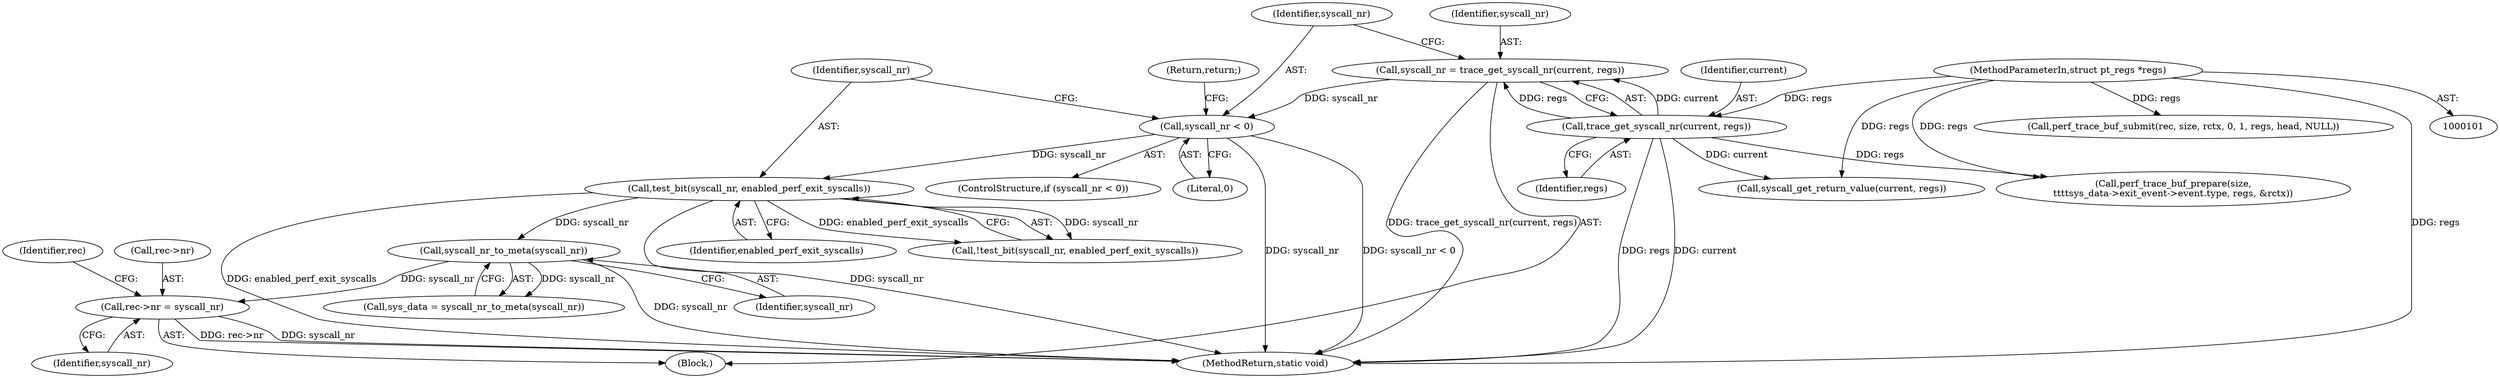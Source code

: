 digraph "0_linux_086ba77a6db00ed858ff07451bedee197df868c9_2@pointer" {
"1000183" [label="(Call,rec->nr = syscall_nr)"];
"1000130" [label="(Call,syscall_nr_to_meta(syscall_nr))"];
"1000124" [label="(Call,test_bit(syscall_nr, enabled_perf_exit_syscalls))"];
"1000118" [label="(Call,syscall_nr < 0)"];
"1000112" [label="(Call,syscall_nr = trace_get_syscall_nr(current, regs))"];
"1000114" [label="(Call,trace_get_syscall_nr(current, regs))"];
"1000103" [label="(MethodParameterIn,struct pt_regs *regs)"];
"1000112" [label="(Call,syscall_nr = trace_get_syscall_nr(current, regs))"];
"1000183" [label="(Call,rec->nr = syscall_nr)"];
"1000195" [label="(Call,perf_trace_buf_submit(rec, size, rctx, 0, 1, regs, head, NULL))"];
"1000113" [label="(Identifier,syscall_nr)"];
"1000116" [label="(Identifier,regs)"];
"1000114" [label="(Call,trace_get_syscall_nr(current, regs))"];
"1000126" [label="(Identifier,enabled_perf_exit_syscalls)"];
"1000118" [label="(Call,syscall_nr < 0)"];
"1000192" [label="(Call,syscall_get_return_value(current, regs))"];
"1000125" [label="(Identifier,syscall_nr)"];
"1000187" [label="(Identifier,syscall_nr)"];
"1000128" [label="(Call,sys_data = syscall_nr_to_meta(syscall_nr))"];
"1000103" [label="(MethodParameterIn,struct pt_regs *regs)"];
"1000131" [label="(Identifier,syscall_nr)"];
"1000190" [label="(Identifier,rec)"];
"1000115" [label="(Identifier,current)"];
"1000167" [label="(Call,perf_trace_buf_prepare(size,\n\t\t\t\tsys_data->exit_event->event.type, regs, &rctx))"];
"1000121" [label="(Return,return;)"];
"1000105" [label="(Block,)"];
"1000204" [label="(MethodReturn,static void)"];
"1000130" [label="(Call,syscall_nr_to_meta(syscall_nr))"];
"1000123" [label="(Call,!test_bit(syscall_nr, enabled_perf_exit_syscalls))"];
"1000184" [label="(Call,rec->nr)"];
"1000124" [label="(Call,test_bit(syscall_nr, enabled_perf_exit_syscalls))"];
"1000117" [label="(ControlStructure,if (syscall_nr < 0))"];
"1000120" [label="(Literal,0)"];
"1000119" [label="(Identifier,syscall_nr)"];
"1000183" -> "1000105"  [label="AST: "];
"1000183" -> "1000187"  [label="CFG: "];
"1000184" -> "1000183"  [label="AST: "];
"1000187" -> "1000183"  [label="AST: "];
"1000190" -> "1000183"  [label="CFG: "];
"1000183" -> "1000204"  [label="DDG: syscall_nr"];
"1000183" -> "1000204"  [label="DDG: rec->nr"];
"1000130" -> "1000183"  [label="DDG: syscall_nr"];
"1000130" -> "1000128"  [label="AST: "];
"1000130" -> "1000131"  [label="CFG: "];
"1000131" -> "1000130"  [label="AST: "];
"1000128" -> "1000130"  [label="CFG: "];
"1000130" -> "1000204"  [label="DDG: syscall_nr"];
"1000130" -> "1000128"  [label="DDG: syscall_nr"];
"1000124" -> "1000130"  [label="DDG: syscall_nr"];
"1000124" -> "1000123"  [label="AST: "];
"1000124" -> "1000126"  [label="CFG: "];
"1000125" -> "1000124"  [label="AST: "];
"1000126" -> "1000124"  [label="AST: "];
"1000123" -> "1000124"  [label="CFG: "];
"1000124" -> "1000204"  [label="DDG: enabled_perf_exit_syscalls"];
"1000124" -> "1000204"  [label="DDG: syscall_nr"];
"1000124" -> "1000123"  [label="DDG: syscall_nr"];
"1000124" -> "1000123"  [label="DDG: enabled_perf_exit_syscalls"];
"1000118" -> "1000124"  [label="DDG: syscall_nr"];
"1000118" -> "1000117"  [label="AST: "];
"1000118" -> "1000120"  [label="CFG: "];
"1000119" -> "1000118"  [label="AST: "];
"1000120" -> "1000118"  [label="AST: "];
"1000121" -> "1000118"  [label="CFG: "];
"1000125" -> "1000118"  [label="CFG: "];
"1000118" -> "1000204"  [label="DDG: syscall_nr < 0"];
"1000118" -> "1000204"  [label="DDG: syscall_nr"];
"1000112" -> "1000118"  [label="DDG: syscall_nr"];
"1000112" -> "1000105"  [label="AST: "];
"1000112" -> "1000114"  [label="CFG: "];
"1000113" -> "1000112"  [label="AST: "];
"1000114" -> "1000112"  [label="AST: "];
"1000119" -> "1000112"  [label="CFG: "];
"1000112" -> "1000204"  [label="DDG: trace_get_syscall_nr(current, regs)"];
"1000114" -> "1000112"  [label="DDG: current"];
"1000114" -> "1000112"  [label="DDG: regs"];
"1000114" -> "1000116"  [label="CFG: "];
"1000115" -> "1000114"  [label="AST: "];
"1000116" -> "1000114"  [label="AST: "];
"1000114" -> "1000204"  [label="DDG: current"];
"1000114" -> "1000204"  [label="DDG: regs"];
"1000103" -> "1000114"  [label="DDG: regs"];
"1000114" -> "1000167"  [label="DDG: regs"];
"1000114" -> "1000192"  [label="DDG: current"];
"1000103" -> "1000101"  [label="AST: "];
"1000103" -> "1000204"  [label="DDG: regs"];
"1000103" -> "1000167"  [label="DDG: regs"];
"1000103" -> "1000192"  [label="DDG: regs"];
"1000103" -> "1000195"  [label="DDG: regs"];
}
